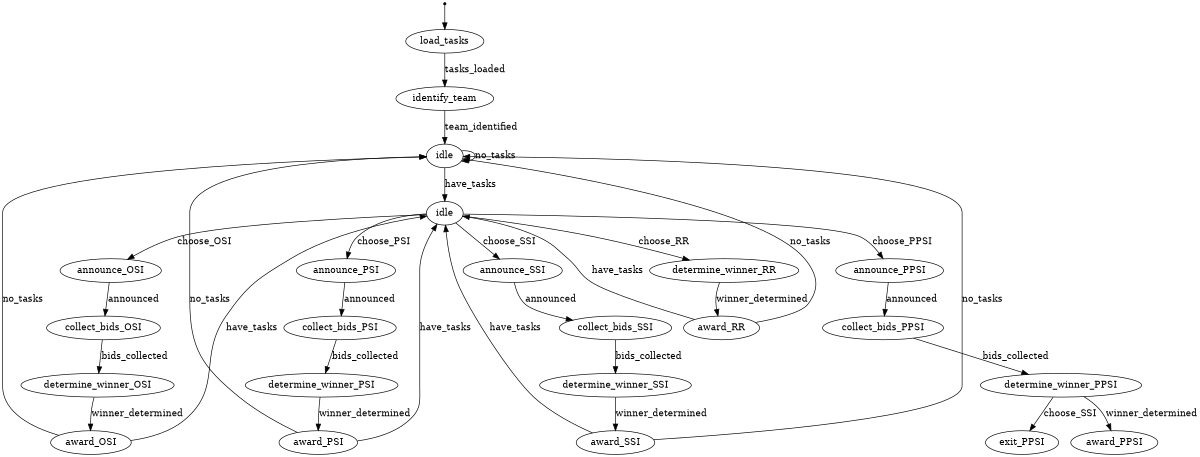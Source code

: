 digraph auctioneer {
	compound=true;
#	rankdir=LR;
	size="8,12"

	# node [style=invis] START;
	node [shape=point] start;
	node [shape=ellipse, label="load_tasks"] load_tasks;
	node [shape=ellipse, label="identify_team"] identify_team;

	node [shape=ellipse, label="announce_OSI"] announce_OSI;
	node [shape=ellipse, label="collect_bids_OSI"] collect_bids_OSI;
	node [shape=ellipse, label="determine_winner_OSI"] determine_winner_OSI;
	node [shape=ellipse, label="award_OSI"] award_OSI;

	node [shape=ellipse, label="announce_PSI"] announce_PSI;
	node [shape=ellipse, label="collect_bids_PSI"] collect_bids_PSI;
	node [shape=ellipse, label="determine_winner_PSI"] determine_winner_PSI;
	node [shape=ellipse, label="award_PSI"] award_PSI;

	node [shape=ellipse, label="announce_PPSI"] announce_PPSI;
	node [shape=ellipse, label="collect_bids_PPSI"] collect_bids_PPSI;
	node [shape=ellipse, label="determine_winner_PPSI"] determine_winner_PPSI;
	node [shape=ellipse, label="exit_PPSI"] exit_PPSI;
	node [shape=ellipse, label="award_PPSI"] award_PPSI;

	node [shape=ellipse, label="announce_SSI"] announce_SSI;
	node [shape=ellipse, label="collect_bids_SSI"] collect_bids_SSI;
	node [shape=ellipse, label="determine_winner_SSI"] determine_winner_SSI;
	node [shape=ellipse, label="award_SSI"] award_SSI;


	node [shape=ellipse, label="determine_winner_RR"] determine_winner_RR;
	node [shape=ellipse, label="award_RR"] award_RR;
	
	node [shape=ellipse, label="idle"] idle;

#	node [shape=ellipse, label="choose_mechanism"] choose_mechanism;
	
	start                -> load_tasks;
	load_tasks           -> identify_team [label="tasks_loaded"];
	identify_team        -> idle [label="team_identified"];

	idle                 -> choose_mechanism [label="have_tasks"];

	choose_mechanism     -> announce_OSI [label="choose_OSI"];
	announce_OSI         -> collect_bids_OSI [label="announced"];
	collect_bids_OSI     -> determine_winner_OSI [label="bids_collected"];
	determine_winner_OSI -> award_OSI [label="winner_determined"];
	award_OSI            -> choose_mechanism [label="have_tasks"];
	award_OSI            -> idle [label="no_tasks"];

	choose_mechanism     -> announce_PSI [label="choose_PSI"];
	announce_PSI         -> collect_bids_PSI [label="announced"];
	collect_bids_PSI     -> determine_winner_PSI [label="bids_collected"];
	determine_winner_PSI -> award_PSI [label="winner_determined"];
	award_PSI            -> choose_mechanism [label="have_tasks"];
	award_PSI            -> idle [label="no_tasks"];

	subgraph choose_mechanism {
		node [style=filled];
		choose_mechanism      -> announce_PPSI [label="choose_PPSI"];
		announce_PPSI         -> collect_bids_PPSI [label="announced"];
		collect_bids_PPSI     -> determine_winner_PPSI [label="bids_collected"];
		determine_winner_PPSI -> award_PPSI [label="winner_determined"];
		determine_winner_PPSI -> exit_PPSI [label="choose_SSI"];
		label = "PPSI";
#		exit_PPSI             -> announce_SSI [label="choose_SSI"];
#		award_PPSI            -> choose_mechanism [label="have_tasks"];
#		award_PPSI            -> idle [label="no_tasks"];
	}

	choose_mechanism     -> announce_SSI [label="choose_SSI"];
	announce_SSI         -> collect_bids_SSI [label="announced"];
	collect_bids_SSI     -> determine_winner_SSI [label="bids_collected"];
	determine_winner_SSI -> award_SSI [label="winner_determined"];
	award_SSI            -> choose_mechanism [label="have_tasks"];
	award_SSI            -> idle [label="no_tasks"];
	
	choose_mechanism     -> determine_winner_RR [label="choose_RR"];
	determine_winner_RR  -> award_RR [label="winner_determined"];
	award_RR             -> choose_mechanism [label="have_tasks"];
	award_RR             -> idle [label="no_tasks"];
	
	idle                 -> idle [label="no_tasks"];
}
